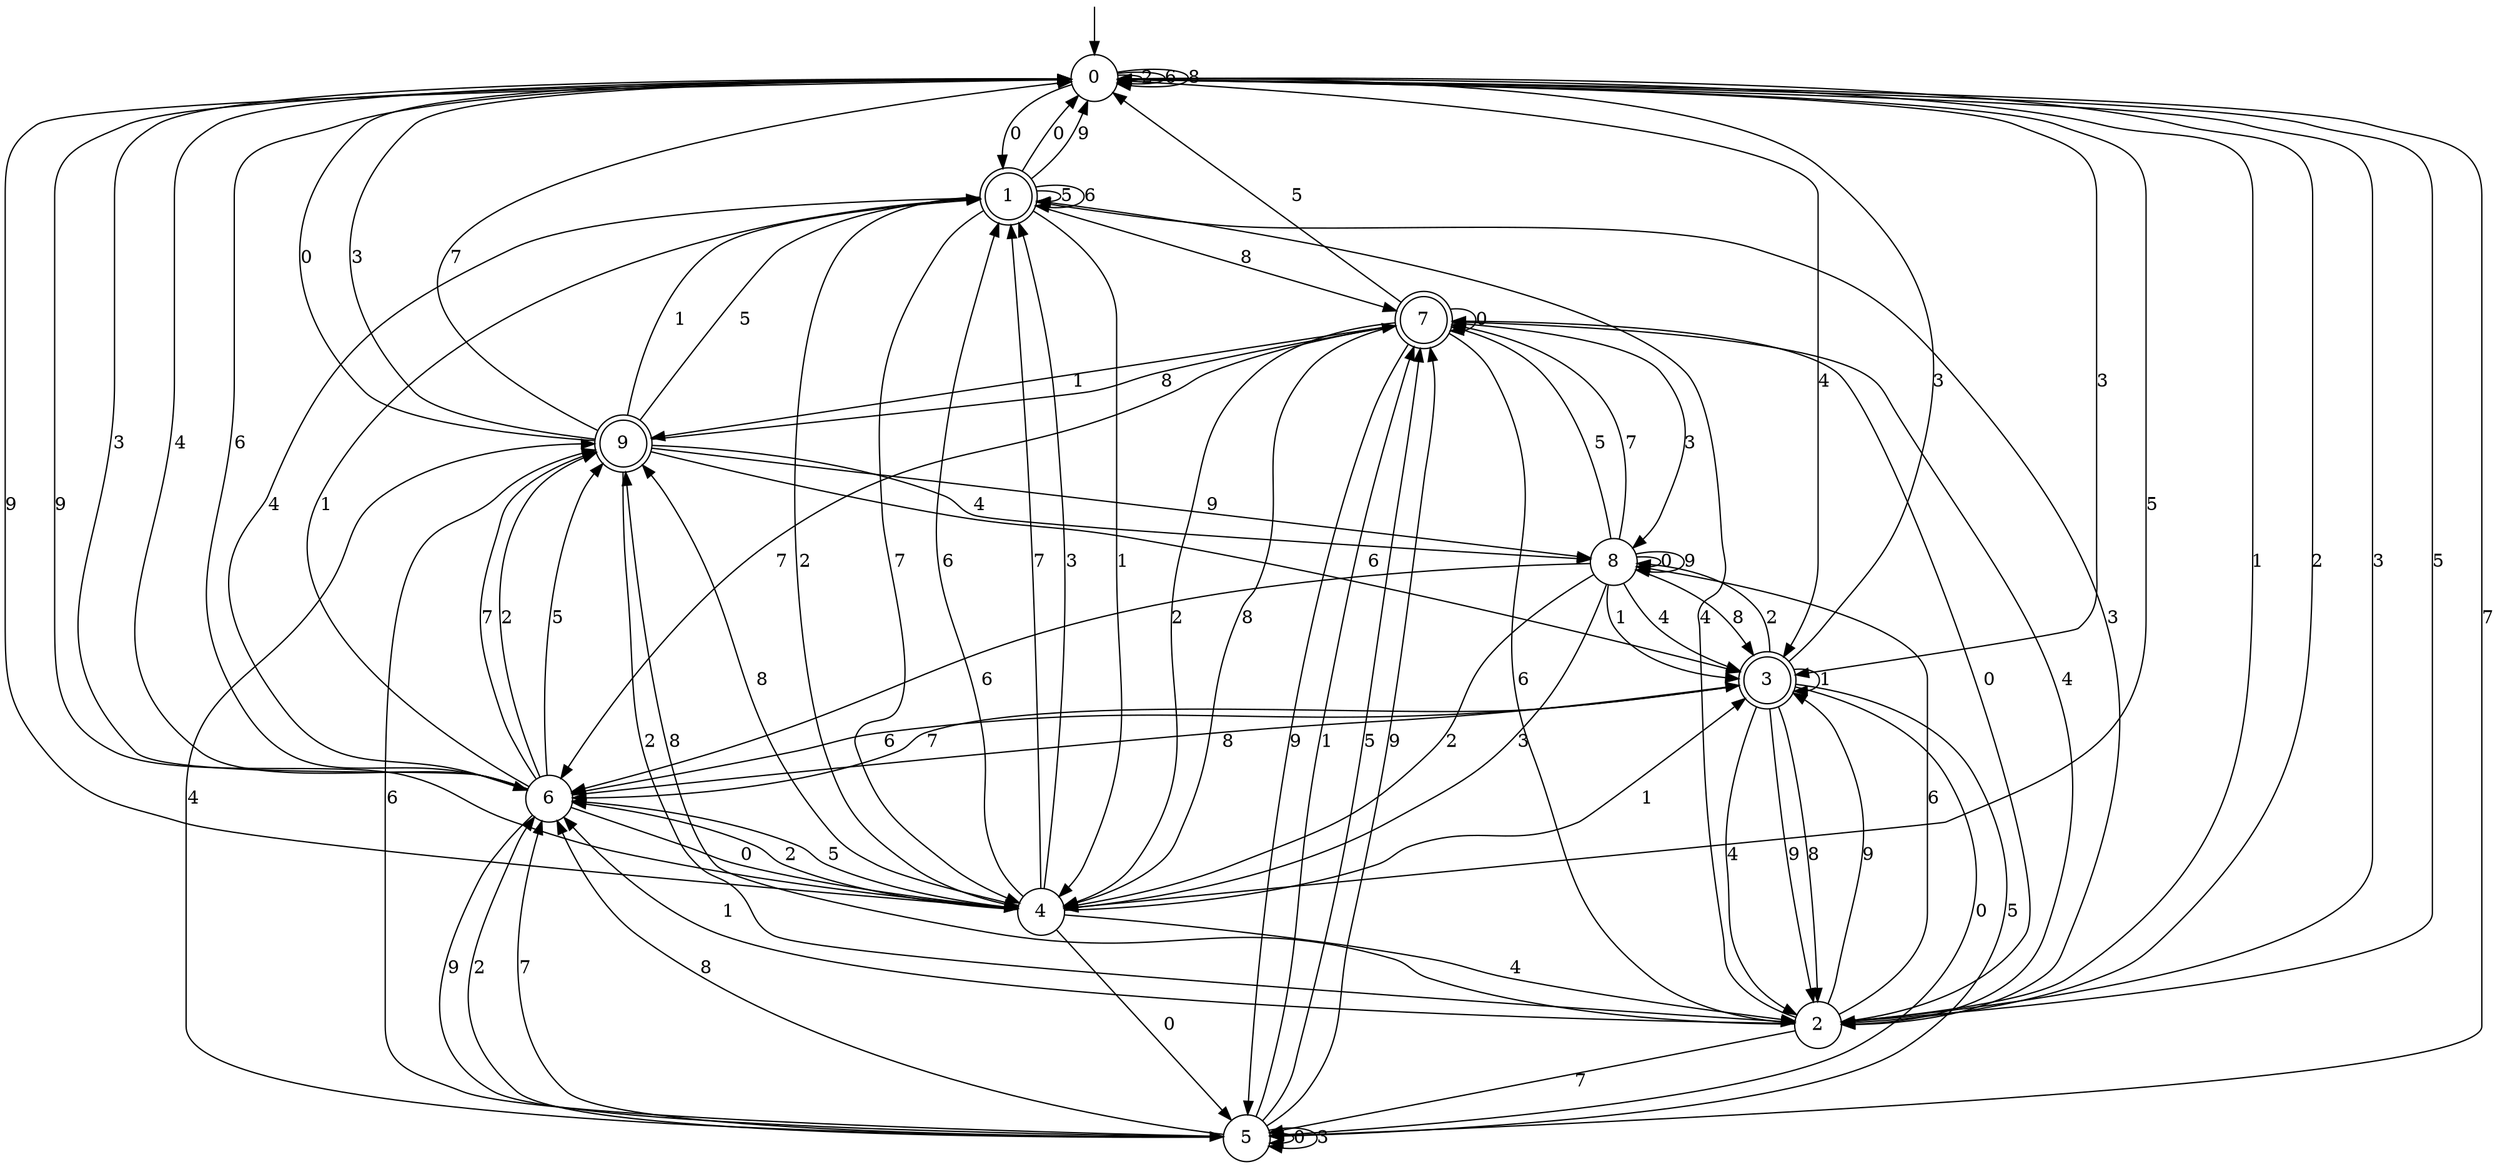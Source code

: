 digraph g {

	s0 [shape="circle" label="0"];
	s1 [shape="doublecircle" label="1"];
	s2 [shape="circle" label="2"];
	s3 [shape="doublecircle" label="3"];
	s4 [shape="circle" label="4"];
	s5 [shape="circle" label="5"];
	s6 [shape="circle" label="6"];
	s7 [shape="doublecircle" label="7"];
	s8 [shape="circle" label="8"];
	s9 [shape="doublecircle" label="9"];
	s0 -> s1 [label="0"];
	s0 -> s2 [label="1"];
	s0 -> s0 [label="2"];
	s0 -> s3 [label="3"];
	s0 -> s3 [label="4"];
	s0 -> s4 [label="5"];
	s0 -> s0 [label="6"];
	s0 -> s5 [label="7"];
	s0 -> s0 [label="8"];
	s0 -> s4 [label="9"];
	s1 -> s0 [label="0"];
	s1 -> s4 [label="1"];
	s1 -> s4 [label="2"];
	s1 -> s2 [label="3"];
	s1 -> s6 [label="4"];
	s1 -> s1 [label="5"];
	s1 -> s1 [label="6"];
	s1 -> s4 [label="7"];
	s1 -> s7 [label="8"];
	s1 -> s0 [label="9"];
	s2 -> s7 [label="0"];
	s2 -> s6 [label="1"];
	s2 -> s0 [label="2"];
	s2 -> s0 [label="3"];
	s2 -> s1 [label="4"];
	s2 -> s0 [label="5"];
	s2 -> s8 [label="6"];
	s2 -> s5 [label="7"];
	s2 -> s9 [label="8"];
	s2 -> s3 [label="9"];
	s3 -> s5 [label="0"];
	s3 -> s3 [label="1"];
	s3 -> s8 [label="2"];
	s3 -> s0 [label="3"];
	s3 -> s2 [label="4"];
	s3 -> s5 [label="5"];
	s3 -> s6 [label="6"];
	s3 -> s6 [label="7"];
	s3 -> s2 [label="8"];
	s3 -> s2 [label="9"];
	s4 -> s5 [label="0"];
	s4 -> s3 [label="1"];
	s4 -> s6 [label="2"];
	s4 -> s1 [label="3"];
	s4 -> s2 [label="4"];
	s4 -> s6 [label="5"];
	s4 -> s1 [label="6"];
	s4 -> s1 [label="7"];
	s4 -> s9 [label="8"];
	s4 -> s0 [label="9"];
	s5 -> s5 [label="0"];
	s5 -> s7 [label="1"];
	s5 -> s6 [label="2"];
	s5 -> s5 [label="3"];
	s5 -> s9 [label="4"];
	s5 -> s7 [label="5"];
	s5 -> s9 [label="6"];
	s5 -> s6 [label="7"];
	s5 -> s6 [label="8"];
	s5 -> s7 [label="9"];
	s6 -> s4 [label="0"];
	s6 -> s1 [label="1"];
	s6 -> s9 [label="2"];
	s6 -> s0 [label="3"];
	s6 -> s0 [label="4"];
	s6 -> s9 [label="5"];
	s6 -> s0 [label="6"];
	s6 -> s9 [label="7"];
	s6 -> s3 [label="8"];
	s6 -> s5 [label="9"];
	s7 -> s7 [label="0"];
	s7 -> s9 [label="1"];
	s7 -> s4 [label="2"];
	s7 -> s8 [label="3"];
	s7 -> s2 [label="4"];
	s7 -> s0 [label="5"];
	s7 -> s2 [label="6"];
	s7 -> s6 [label="7"];
	s7 -> s4 [label="8"];
	s7 -> s5 [label="9"];
	s8 -> s8 [label="0"];
	s8 -> s3 [label="1"];
	s8 -> s4 [label="2"];
	s8 -> s4 [label="3"];
	s8 -> s3 [label="4"];
	s8 -> s7 [label="5"];
	s8 -> s6 [label="6"];
	s8 -> s7 [label="7"];
	s8 -> s3 [label="8"];
	s8 -> s8 [label="9"];
	s9 -> s0 [label="0"];
	s9 -> s1 [label="1"];
	s9 -> s2 [label="2"];
	s9 -> s0 [label="3"];
	s9 -> s8 [label="4"];
	s9 -> s1 [label="5"];
	s9 -> s3 [label="6"];
	s9 -> s0 [label="7"];
	s9 -> s7 [label="8"];
	s9 -> s8 [label="9"];

__start0 [label="" shape="none" width="0" height="0"];
__start0 -> s0;

}
